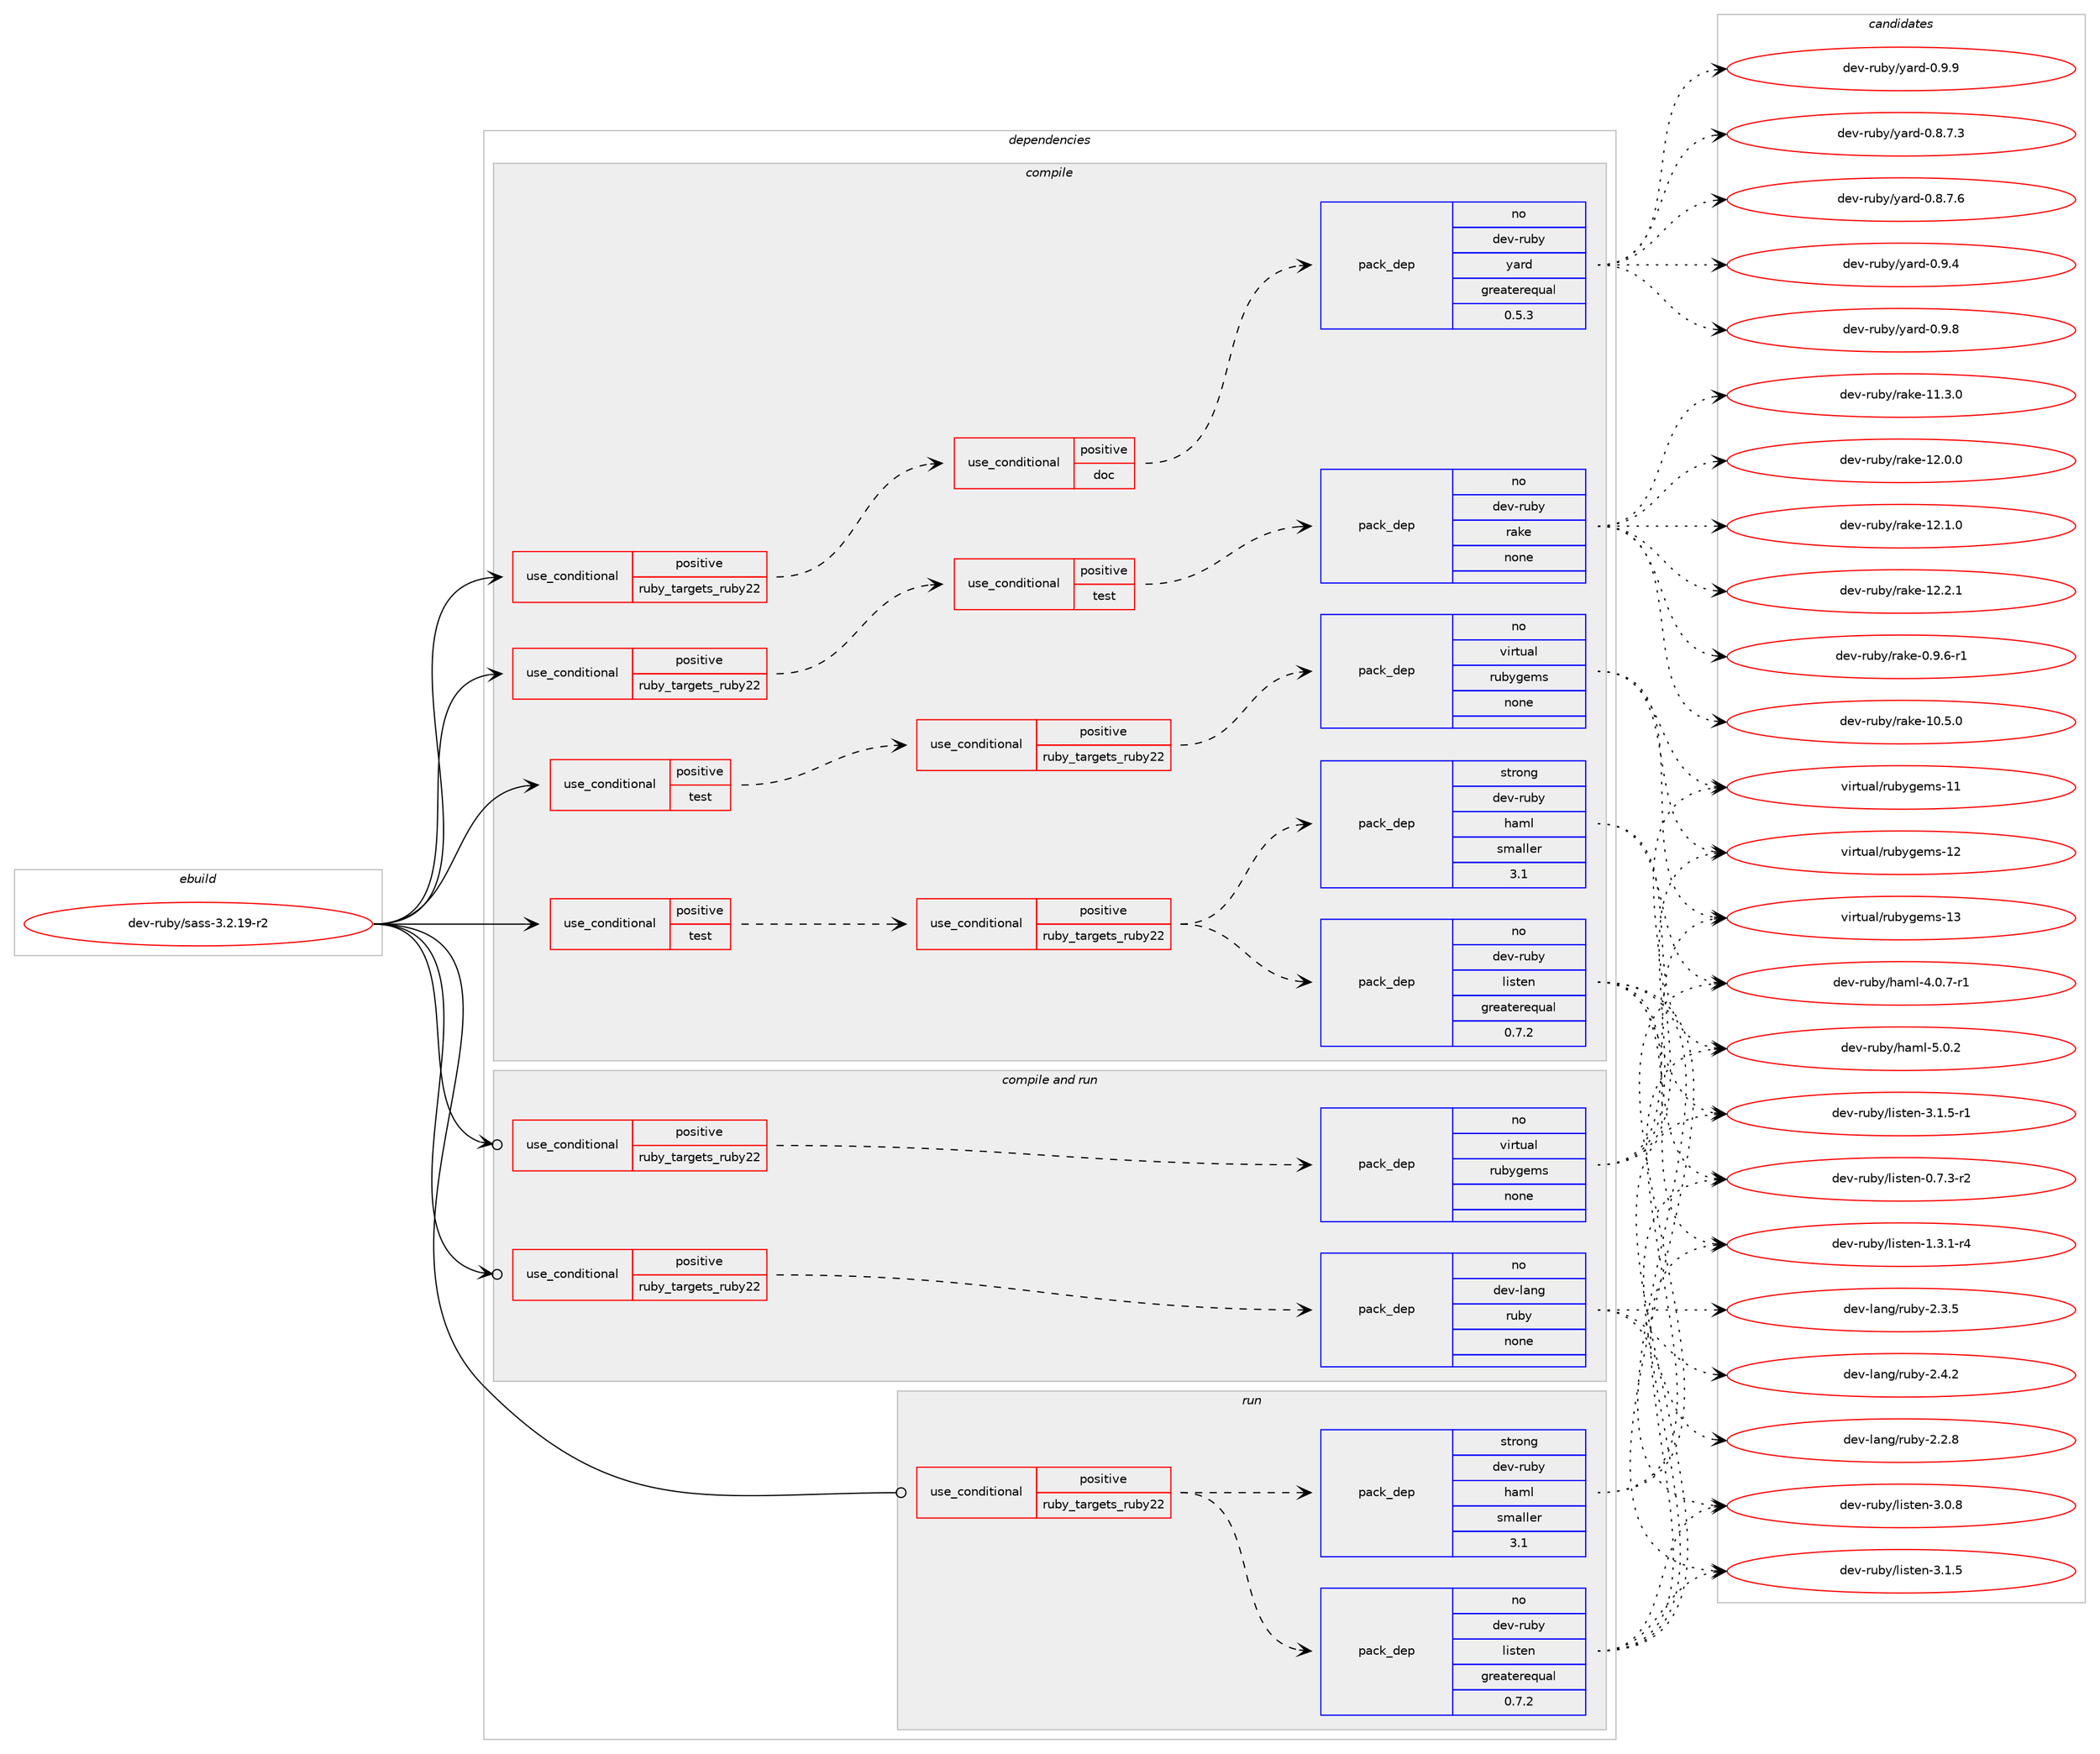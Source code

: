 digraph prolog {

# *************
# Graph options
# *************

newrank=true;
concentrate=true;
compound=true;
graph [rankdir=LR,fontname=Helvetica,fontsize=10,ranksep=1.5];#, ranksep=2.5, nodesep=0.2];
edge  [arrowhead=vee];
node  [fontname=Helvetica,fontsize=10];

# **********
# The ebuild
# **********

subgraph cluster_leftcol {
color=gray;
rank=same;
label=<<i>ebuild</i>>;
id [label="dev-ruby/sass-3.2.19-r2", color=red, width=4, href="../dev-ruby/sass-3.2.19-r2.svg"];
}

# ****************
# The dependencies
# ****************

subgraph cluster_midcol {
color=gray;
label=<<i>dependencies</i>>;
subgraph cluster_compile {
fillcolor="#eeeeee";
style=filled;
label=<<i>compile</i>>;
subgraph cond72495 {
dependency269722 [label=<<TABLE BORDER="0" CELLBORDER="1" CELLSPACING="0" CELLPADDING="4"><TR><TD ROWSPAN="3" CELLPADDING="10">use_conditional</TD></TR><TR><TD>positive</TD></TR><TR><TD>ruby_targets_ruby22</TD></TR></TABLE>>, shape=none, color=red];
subgraph cond72496 {
dependency269723 [label=<<TABLE BORDER="0" CELLBORDER="1" CELLSPACING="0" CELLPADDING="4"><TR><TD ROWSPAN="3" CELLPADDING="10">use_conditional</TD></TR><TR><TD>positive</TD></TR><TR><TD>doc</TD></TR></TABLE>>, shape=none, color=red];
subgraph pack193113 {
dependency269724 [label=<<TABLE BORDER="0" CELLBORDER="1" CELLSPACING="0" CELLPADDING="4" WIDTH="220"><TR><TD ROWSPAN="6" CELLPADDING="30">pack_dep</TD></TR><TR><TD WIDTH="110">no</TD></TR><TR><TD>dev-ruby</TD></TR><TR><TD>yard</TD></TR><TR><TD>greaterequal</TD></TR><TR><TD>0.5.3</TD></TR></TABLE>>, shape=none, color=blue];
}
dependency269723:e -> dependency269724:w [weight=20,style="dashed",arrowhead="vee"];
}
dependency269722:e -> dependency269723:w [weight=20,style="dashed",arrowhead="vee"];
}
id:e -> dependency269722:w [weight=20,style="solid",arrowhead="vee"];
subgraph cond72497 {
dependency269725 [label=<<TABLE BORDER="0" CELLBORDER="1" CELLSPACING="0" CELLPADDING="4"><TR><TD ROWSPAN="3" CELLPADDING="10">use_conditional</TD></TR><TR><TD>positive</TD></TR><TR><TD>ruby_targets_ruby22</TD></TR></TABLE>>, shape=none, color=red];
subgraph cond72498 {
dependency269726 [label=<<TABLE BORDER="0" CELLBORDER="1" CELLSPACING="0" CELLPADDING="4"><TR><TD ROWSPAN="3" CELLPADDING="10">use_conditional</TD></TR><TR><TD>positive</TD></TR><TR><TD>test</TD></TR></TABLE>>, shape=none, color=red];
subgraph pack193114 {
dependency269727 [label=<<TABLE BORDER="0" CELLBORDER="1" CELLSPACING="0" CELLPADDING="4" WIDTH="220"><TR><TD ROWSPAN="6" CELLPADDING="30">pack_dep</TD></TR><TR><TD WIDTH="110">no</TD></TR><TR><TD>dev-ruby</TD></TR><TR><TD>rake</TD></TR><TR><TD>none</TD></TR><TR><TD></TD></TR></TABLE>>, shape=none, color=blue];
}
dependency269726:e -> dependency269727:w [weight=20,style="dashed",arrowhead="vee"];
}
dependency269725:e -> dependency269726:w [weight=20,style="dashed",arrowhead="vee"];
}
id:e -> dependency269725:w [weight=20,style="solid",arrowhead="vee"];
subgraph cond72499 {
dependency269728 [label=<<TABLE BORDER="0" CELLBORDER="1" CELLSPACING="0" CELLPADDING="4"><TR><TD ROWSPAN="3" CELLPADDING="10">use_conditional</TD></TR><TR><TD>positive</TD></TR><TR><TD>test</TD></TR></TABLE>>, shape=none, color=red];
subgraph cond72500 {
dependency269729 [label=<<TABLE BORDER="0" CELLBORDER="1" CELLSPACING="0" CELLPADDING="4"><TR><TD ROWSPAN="3" CELLPADDING="10">use_conditional</TD></TR><TR><TD>positive</TD></TR><TR><TD>ruby_targets_ruby22</TD></TR></TABLE>>, shape=none, color=red];
subgraph pack193115 {
dependency269730 [label=<<TABLE BORDER="0" CELLBORDER="1" CELLSPACING="0" CELLPADDING="4" WIDTH="220"><TR><TD ROWSPAN="6" CELLPADDING="30">pack_dep</TD></TR><TR><TD WIDTH="110">no</TD></TR><TR><TD>dev-ruby</TD></TR><TR><TD>listen</TD></TR><TR><TD>greaterequal</TD></TR><TR><TD>0.7.2</TD></TR></TABLE>>, shape=none, color=blue];
}
dependency269729:e -> dependency269730:w [weight=20,style="dashed",arrowhead="vee"];
subgraph pack193116 {
dependency269731 [label=<<TABLE BORDER="0" CELLBORDER="1" CELLSPACING="0" CELLPADDING="4" WIDTH="220"><TR><TD ROWSPAN="6" CELLPADDING="30">pack_dep</TD></TR><TR><TD WIDTH="110">strong</TD></TR><TR><TD>dev-ruby</TD></TR><TR><TD>haml</TD></TR><TR><TD>smaller</TD></TR><TR><TD>3.1</TD></TR></TABLE>>, shape=none, color=blue];
}
dependency269729:e -> dependency269731:w [weight=20,style="dashed",arrowhead="vee"];
}
dependency269728:e -> dependency269729:w [weight=20,style="dashed",arrowhead="vee"];
}
id:e -> dependency269728:w [weight=20,style="solid",arrowhead="vee"];
subgraph cond72501 {
dependency269732 [label=<<TABLE BORDER="0" CELLBORDER="1" CELLSPACING="0" CELLPADDING="4"><TR><TD ROWSPAN="3" CELLPADDING="10">use_conditional</TD></TR><TR><TD>positive</TD></TR><TR><TD>test</TD></TR></TABLE>>, shape=none, color=red];
subgraph cond72502 {
dependency269733 [label=<<TABLE BORDER="0" CELLBORDER="1" CELLSPACING="0" CELLPADDING="4"><TR><TD ROWSPAN="3" CELLPADDING="10">use_conditional</TD></TR><TR><TD>positive</TD></TR><TR><TD>ruby_targets_ruby22</TD></TR></TABLE>>, shape=none, color=red];
subgraph pack193117 {
dependency269734 [label=<<TABLE BORDER="0" CELLBORDER="1" CELLSPACING="0" CELLPADDING="4" WIDTH="220"><TR><TD ROWSPAN="6" CELLPADDING="30">pack_dep</TD></TR><TR><TD WIDTH="110">no</TD></TR><TR><TD>virtual</TD></TR><TR><TD>rubygems</TD></TR><TR><TD>none</TD></TR><TR><TD></TD></TR></TABLE>>, shape=none, color=blue];
}
dependency269733:e -> dependency269734:w [weight=20,style="dashed",arrowhead="vee"];
}
dependency269732:e -> dependency269733:w [weight=20,style="dashed",arrowhead="vee"];
}
id:e -> dependency269732:w [weight=20,style="solid",arrowhead="vee"];
}
subgraph cluster_compileandrun {
fillcolor="#eeeeee";
style=filled;
label=<<i>compile and run</i>>;
subgraph cond72503 {
dependency269735 [label=<<TABLE BORDER="0" CELLBORDER="1" CELLSPACING="0" CELLPADDING="4"><TR><TD ROWSPAN="3" CELLPADDING="10">use_conditional</TD></TR><TR><TD>positive</TD></TR><TR><TD>ruby_targets_ruby22</TD></TR></TABLE>>, shape=none, color=red];
subgraph pack193118 {
dependency269736 [label=<<TABLE BORDER="0" CELLBORDER="1" CELLSPACING="0" CELLPADDING="4" WIDTH="220"><TR><TD ROWSPAN="6" CELLPADDING="30">pack_dep</TD></TR><TR><TD WIDTH="110">no</TD></TR><TR><TD>dev-lang</TD></TR><TR><TD>ruby</TD></TR><TR><TD>none</TD></TR><TR><TD></TD></TR></TABLE>>, shape=none, color=blue];
}
dependency269735:e -> dependency269736:w [weight=20,style="dashed",arrowhead="vee"];
}
id:e -> dependency269735:w [weight=20,style="solid",arrowhead="odotvee"];
subgraph cond72504 {
dependency269737 [label=<<TABLE BORDER="0" CELLBORDER="1" CELLSPACING="0" CELLPADDING="4"><TR><TD ROWSPAN="3" CELLPADDING="10">use_conditional</TD></TR><TR><TD>positive</TD></TR><TR><TD>ruby_targets_ruby22</TD></TR></TABLE>>, shape=none, color=red];
subgraph pack193119 {
dependency269738 [label=<<TABLE BORDER="0" CELLBORDER="1" CELLSPACING="0" CELLPADDING="4" WIDTH="220"><TR><TD ROWSPAN="6" CELLPADDING="30">pack_dep</TD></TR><TR><TD WIDTH="110">no</TD></TR><TR><TD>virtual</TD></TR><TR><TD>rubygems</TD></TR><TR><TD>none</TD></TR><TR><TD></TD></TR></TABLE>>, shape=none, color=blue];
}
dependency269737:e -> dependency269738:w [weight=20,style="dashed",arrowhead="vee"];
}
id:e -> dependency269737:w [weight=20,style="solid",arrowhead="odotvee"];
}
subgraph cluster_run {
fillcolor="#eeeeee";
style=filled;
label=<<i>run</i>>;
subgraph cond72505 {
dependency269739 [label=<<TABLE BORDER="0" CELLBORDER="1" CELLSPACING="0" CELLPADDING="4"><TR><TD ROWSPAN="3" CELLPADDING="10">use_conditional</TD></TR><TR><TD>positive</TD></TR><TR><TD>ruby_targets_ruby22</TD></TR></TABLE>>, shape=none, color=red];
subgraph pack193120 {
dependency269740 [label=<<TABLE BORDER="0" CELLBORDER="1" CELLSPACING="0" CELLPADDING="4" WIDTH="220"><TR><TD ROWSPAN="6" CELLPADDING="30">pack_dep</TD></TR><TR><TD WIDTH="110">no</TD></TR><TR><TD>dev-ruby</TD></TR><TR><TD>listen</TD></TR><TR><TD>greaterequal</TD></TR><TR><TD>0.7.2</TD></TR></TABLE>>, shape=none, color=blue];
}
dependency269739:e -> dependency269740:w [weight=20,style="dashed",arrowhead="vee"];
subgraph pack193121 {
dependency269741 [label=<<TABLE BORDER="0" CELLBORDER="1" CELLSPACING="0" CELLPADDING="4" WIDTH="220"><TR><TD ROWSPAN="6" CELLPADDING="30">pack_dep</TD></TR><TR><TD WIDTH="110">strong</TD></TR><TR><TD>dev-ruby</TD></TR><TR><TD>haml</TD></TR><TR><TD>smaller</TD></TR><TR><TD>3.1</TD></TR></TABLE>>, shape=none, color=blue];
}
dependency269739:e -> dependency269741:w [weight=20,style="dashed",arrowhead="vee"];
}
id:e -> dependency269739:w [weight=20,style="solid",arrowhead="odot"];
}
}

# **************
# The candidates
# **************

subgraph cluster_choices {
rank=same;
color=gray;
label=<<i>candidates</i>>;

subgraph choice193113 {
color=black;
nodesep=1;
choice100101118451141179812147121971141004548465646554651 [label="dev-ruby/yard-0.8.7.3", color=red, width=4,href="../dev-ruby/yard-0.8.7.3.svg"];
choice100101118451141179812147121971141004548465646554654 [label="dev-ruby/yard-0.8.7.6", color=red, width=4,href="../dev-ruby/yard-0.8.7.6.svg"];
choice10010111845114117981214712197114100454846574652 [label="dev-ruby/yard-0.9.4", color=red, width=4,href="../dev-ruby/yard-0.9.4.svg"];
choice10010111845114117981214712197114100454846574656 [label="dev-ruby/yard-0.9.8", color=red, width=4,href="../dev-ruby/yard-0.9.8.svg"];
choice10010111845114117981214712197114100454846574657 [label="dev-ruby/yard-0.9.9", color=red, width=4,href="../dev-ruby/yard-0.9.9.svg"];
dependency269724:e -> choice100101118451141179812147121971141004548465646554651:w [style=dotted,weight="100"];
dependency269724:e -> choice100101118451141179812147121971141004548465646554654:w [style=dotted,weight="100"];
dependency269724:e -> choice10010111845114117981214712197114100454846574652:w [style=dotted,weight="100"];
dependency269724:e -> choice10010111845114117981214712197114100454846574656:w [style=dotted,weight="100"];
dependency269724:e -> choice10010111845114117981214712197114100454846574657:w [style=dotted,weight="100"];
}
subgraph choice193114 {
color=black;
nodesep=1;
choice100101118451141179812147114971071014548465746544511449 [label="dev-ruby/rake-0.9.6-r1", color=red, width=4,href="../dev-ruby/rake-0.9.6-r1.svg"];
choice1001011184511411798121471149710710145494846534648 [label="dev-ruby/rake-10.5.0", color=red, width=4,href="../dev-ruby/rake-10.5.0.svg"];
choice1001011184511411798121471149710710145494946514648 [label="dev-ruby/rake-11.3.0", color=red, width=4,href="../dev-ruby/rake-11.3.0.svg"];
choice1001011184511411798121471149710710145495046484648 [label="dev-ruby/rake-12.0.0", color=red, width=4,href="../dev-ruby/rake-12.0.0.svg"];
choice1001011184511411798121471149710710145495046494648 [label="dev-ruby/rake-12.1.0", color=red, width=4,href="../dev-ruby/rake-12.1.0.svg"];
choice1001011184511411798121471149710710145495046504649 [label="dev-ruby/rake-12.2.1", color=red, width=4,href="../dev-ruby/rake-12.2.1.svg"];
dependency269727:e -> choice100101118451141179812147114971071014548465746544511449:w [style=dotted,weight="100"];
dependency269727:e -> choice1001011184511411798121471149710710145494846534648:w [style=dotted,weight="100"];
dependency269727:e -> choice1001011184511411798121471149710710145494946514648:w [style=dotted,weight="100"];
dependency269727:e -> choice1001011184511411798121471149710710145495046484648:w [style=dotted,weight="100"];
dependency269727:e -> choice1001011184511411798121471149710710145495046494648:w [style=dotted,weight="100"];
dependency269727:e -> choice1001011184511411798121471149710710145495046504649:w [style=dotted,weight="100"];
}
subgraph choice193115 {
color=black;
nodesep=1;
choice1001011184511411798121471081051151161011104548465546514511450 [label="dev-ruby/listen-0.7.3-r2", color=red, width=4,href="../dev-ruby/listen-0.7.3-r2.svg"];
choice1001011184511411798121471081051151161011104549465146494511452 [label="dev-ruby/listen-1.3.1-r4", color=red, width=4,href="../dev-ruby/listen-1.3.1-r4.svg"];
choice100101118451141179812147108105115116101110455146484656 [label="dev-ruby/listen-3.0.8", color=red, width=4,href="../dev-ruby/listen-3.0.8.svg"];
choice100101118451141179812147108105115116101110455146494653 [label="dev-ruby/listen-3.1.5", color=red, width=4,href="../dev-ruby/listen-3.1.5.svg"];
choice1001011184511411798121471081051151161011104551464946534511449 [label="dev-ruby/listen-3.1.5-r1", color=red, width=4,href="../dev-ruby/listen-3.1.5-r1.svg"];
dependency269730:e -> choice1001011184511411798121471081051151161011104548465546514511450:w [style=dotted,weight="100"];
dependency269730:e -> choice1001011184511411798121471081051151161011104549465146494511452:w [style=dotted,weight="100"];
dependency269730:e -> choice100101118451141179812147108105115116101110455146484656:w [style=dotted,weight="100"];
dependency269730:e -> choice100101118451141179812147108105115116101110455146494653:w [style=dotted,weight="100"];
dependency269730:e -> choice1001011184511411798121471081051151161011104551464946534511449:w [style=dotted,weight="100"];
}
subgraph choice193116 {
color=black;
nodesep=1;
choice100101118451141179812147104971091084552464846554511449 [label="dev-ruby/haml-4.0.7-r1", color=red, width=4,href="../dev-ruby/haml-4.0.7-r1.svg"];
choice10010111845114117981214710497109108455346484650 [label="dev-ruby/haml-5.0.2", color=red, width=4,href="../dev-ruby/haml-5.0.2.svg"];
dependency269731:e -> choice100101118451141179812147104971091084552464846554511449:w [style=dotted,weight="100"];
dependency269731:e -> choice10010111845114117981214710497109108455346484650:w [style=dotted,weight="100"];
}
subgraph choice193117 {
color=black;
nodesep=1;
choice118105114116117971084711411798121103101109115454949 [label="virtual/rubygems-11", color=red, width=4,href="../virtual/rubygems-11.svg"];
choice118105114116117971084711411798121103101109115454950 [label="virtual/rubygems-12", color=red, width=4,href="../virtual/rubygems-12.svg"];
choice118105114116117971084711411798121103101109115454951 [label="virtual/rubygems-13", color=red, width=4,href="../virtual/rubygems-13.svg"];
dependency269734:e -> choice118105114116117971084711411798121103101109115454949:w [style=dotted,weight="100"];
dependency269734:e -> choice118105114116117971084711411798121103101109115454950:w [style=dotted,weight="100"];
dependency269734:e -> choice118105114116117971084711411798121103101109115454951:w [style=dotted,weight="100"];
}
subgraph choice193118 {
color=black;
nodesep=1;
choice10010111845108971101034711411798121455046504656 [label="dev-lang/ruby-2.2.8", color=red, width=4,href="../dev-lang/ruby-2.2.8.svg"];
choice10010111845108971101034711411798121455046514653 [label="dev-lang/ruby-2.3.5", color=red, width=4,href="../dev-lang/ruby-2.3.5.svg"];
choice10010111845108971101034711411798121455046524650 [label="dev-lang/ruby-2.4.2", color=red, width=4,href="../dev-lang/ruby-2.4.2.svg"];
dependency269736:e -> choice10010111845108971101034711411798121455046504656:w [style=dotted,weight="100"];
dependency269736:e -> choice10010111845108971101034711411798121455046514653:w [style=dotted,weight="100"];
dependency269736:e -> choice10010111845108971101034711411798121455046524650:w [style=dotted,weight="100"];
}
subgraph choice193119 {
color=black;
nodesep=1;
choice118105114116117971084711411798121103101109115454949 [label="virtual/rubygems-11", color=red, width=4,href="../virtual/rubygems-11.svg"];
choice118105114116117971084711411798121103101109115454950 [label="virtual/rubygems-12", color=red, width=4,href="../virtual/rubygems-12.svg"];
choice118105114116117971084711411798121103101109115454951 [label="virtual/rubygems-13", color=red, width=4,href="../virtual/rubygems-13.svg"];
dependency269738:e -> choice118105114116117971084711411798121103101109115454949:w [style=dotted,weight="100"];
dependency269738:e -> choice118105114116117971084711411798121103101109115454950:w [style=dotted,weight="100"];
dependency269738:e -> choice118105114116117971084711411798121103101109115454951:w [style=dotted,weight="100"];
}
subgraph choice193120 {
color=black;
nodesep=1;
choice1001011184511411798121471081051151161011104548465546514511450 [label="dev-ruby/listen-0.7.3-r2", color=red, width=4,href="../dev-ruby/listen-0.7.3-r2.svg"];
choice1001011184511411798121471081051151161011104549465146494511452 [label="dev-ruby/listen-1.3.1-r4", color=red, width=4,href="../dev-ruby/listen-1.3.1-r4.svg"];
choice100101118451141179812147108105115116101110455146484656 [label="dev-ruby/listen-3.0.8", color=red, width=4,href="../dev-ruby/listen-3.0.8.svg"];
choice100101118451141179812147108105115116101110455146494653 [label="dev-ruby/listen-3.1.5", color=red, width=4,href="../dev-ruby/listen-3.1.5.svg"];
choice1001011184511411798121471081051151161011104551464946534511449 [label="dev-ruby/listen-3.1.5-r1", color=red, width=4,href="../dev-ruby/listen-3.1.5-r1.svg"];
dependency269740:e -> choice1001011184511411798121471081051151161011104548465546514511450:w [style=dotted,weight="100"];
dependency269740:e -> choice1001011184511411798121471081051151161011104549465146494511452:w [style=dotted,weight="100"];
dependency269740:e -> choice100101118451141179812147108105115116101110455146484656:w [style=dotted,weight="100"];
dependency269740:e -> choice100101118451141179812147108105115116101110455146494653:w [style=dotted,weight="100"];
dependency269740:e -> choice1001011184511411798121471081051151161011104551464946534511449:w [style=dotted,weight="100"];
}
subgraph choice193121 {
color=black;
nodesep=1;
choice100101118451141179812147104971091084552464846554511449 [label="dev-ruby/haml-4.0.7-r1", color=red, width=4,href="../dev-ruby/haml-4.0.7-r1.svg"];
choice10010111845114117981214710497109108455346484650 [label="dev-ruby/haml-5.0.2", color=red, width=4,href="../dev-ruby/haml-5.0.2.svg"];
dependency269741:e -> choice100101118451141179812147104971091084552464846554511449:w [style=dotted,weight="100"];
dependency269741:e -> choice10010111845114117981214710497109108455346484650:w [style=dotted,weight="100"];
}
}

}

